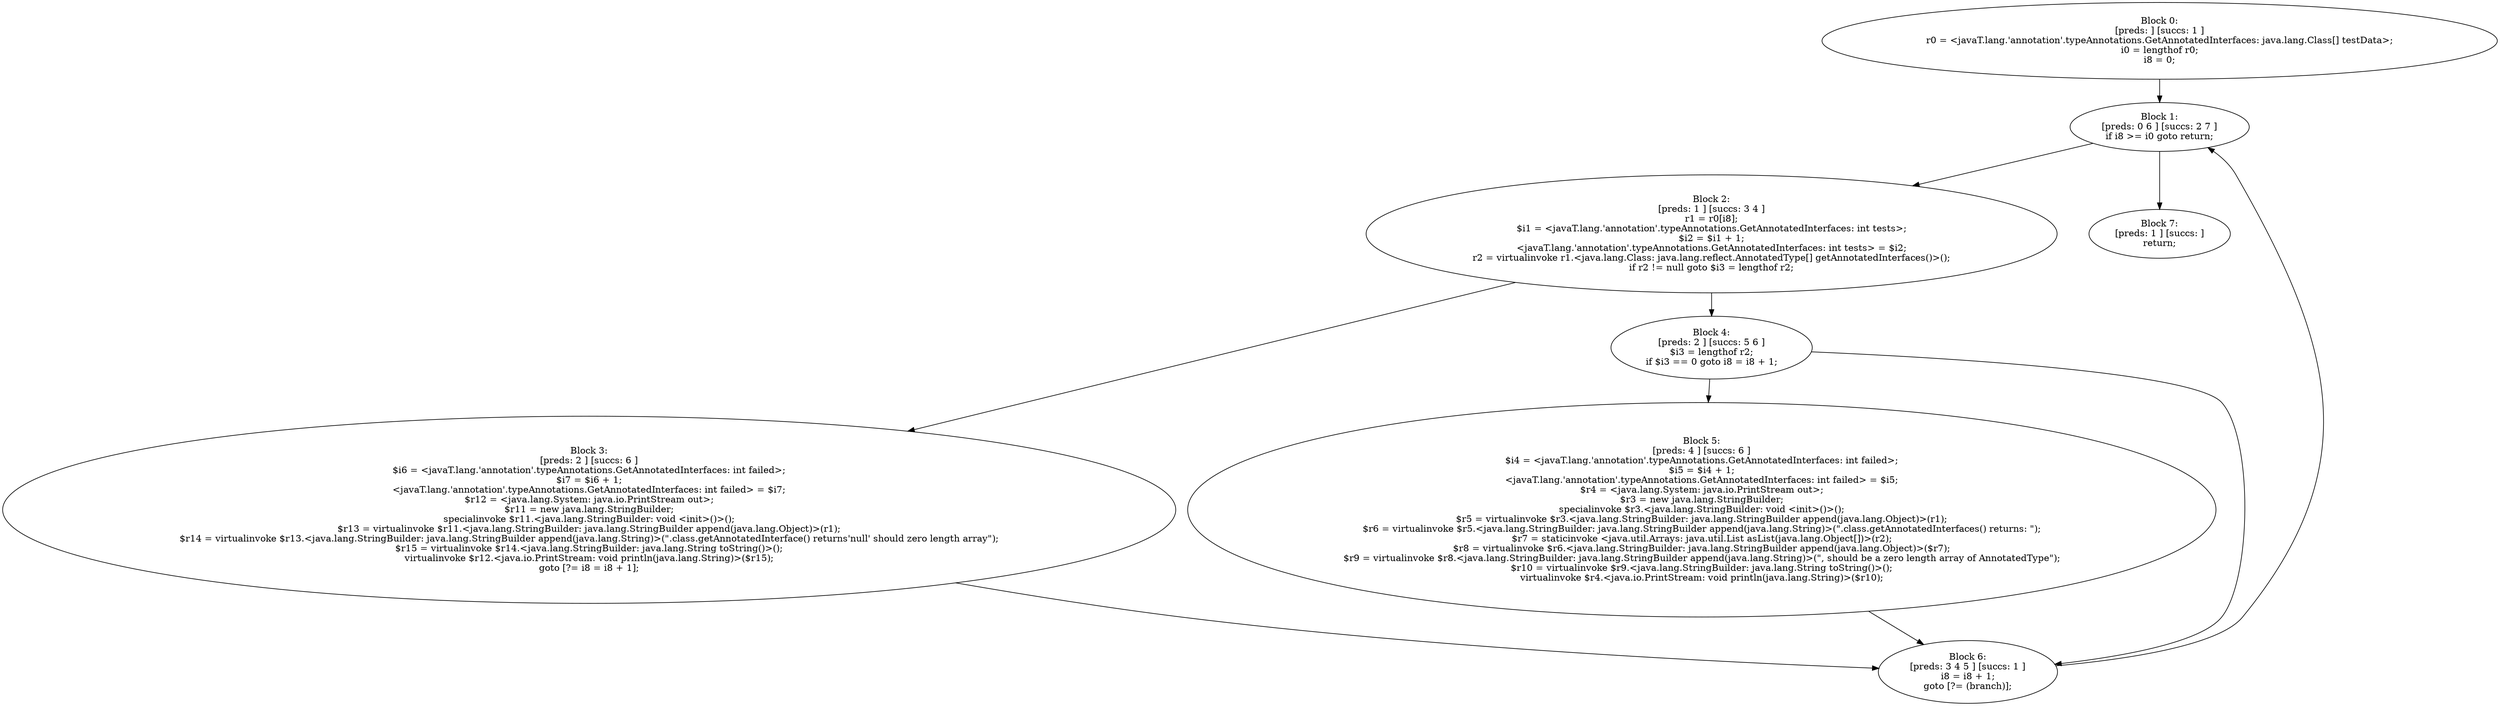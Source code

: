 digraph "unitGraph" {
    "Block 0:
[preds: ] [succs: 1 ]
r0 = <javaT.lang.'annotation'.typeAnnotations.GetAnnotatedInterfaces: java.lang.Class[] testData>;
i0 = lengthof r0;
i8 = 0;
"
    "Block 1:
[preds: 0 6 ] [succs: 2 7 ]
if i8 >= i0 goto return;
"
    "Block 2:
[preds: 1 ] [succs: 3 4 ]
r1 = r0[i8];
$i1 = <javaT.lang.'annotation'.typeAnnotations.GetAnnotatedInterfaces: int tests>;
$i2 = $i1 + 1;
<javaT.lang.'annotation'.typeAnnotations.GetAnnotatedInterfaces: int tests> = $i2;
r2 = virtualinvoke r1.<java.lang.Class: java.lang.reflect.AnnotatedType[] getAnnotatedInterfaces()>();
if r2 != null goto $i3 = lengthof r2;
"
    "Block 3:
[preds: 2 ] [succs: 6 ]
$i6 = <javaT.lang.'annotation'.typeAnnotations.GetAnnotatedInterfaces: int failed>;
$i7 = $i6 + 1;
<javaT.lang.'annotation'.typeAnnotations.GetAnnotatedInterfaces: int failed> = $i7;
$r12 = <java.lang.System: java.io.PrintStream out>;
$r11 = new java.lang.StringBuilder;
specialinvoke $r11.<java.lang.StringBuilder: void <init>()>();
$r13 = virtualinvoke $r11.<java.lang.StringBuilder: java.lang.StringBuilder append(java.lang.Object)>(r1);
$r14 = virtualinvoke $r13.<java.lang.StringBuilder: java.lang.StringBuilder append(java.lang.String)>(\".class.getAnnotatedInterface() returns\'null\' should zero length array\");
$r15 = virtualinvoke $r14.<java.lang.StringBuilder: java.lang.String toString()>();
virtualinvoke $r12.<java.io.PrintStream: void println(java.lang.String)>($r15);
goto [?= i8 = i8 + 1];
"
    "Block 4:
[preds: 2 ] [succs: 5 6 ]
$i3 = lengthof r2;
if $i3 == 0 goto i8 = i8 + 1;
"
    "Block 5:
[preds: 4 ] [succs: 6 ]
$i4 = <javaT.lang.'annotation'.typeAnnotations.GetAnnotatedInterfaces: int failed>;
$i5 = $i4 + 1;
<javaT.lang.'annotation'.typeAnnotations.GetAnnotatedInterfaces: int failed> = $i5;
$r4 = <java.lang.System: java.io.PrintStream out>;
$r3 = new java.lang.StringBuilder;
specialinvoke $r3.<java.lang.StringBuilder: void <init>()>();
$r5 = virtualinvoke $r3.<java.lang.StringBuilder: java.lang.StringBuilder append(java.lang.Object)>(r1);
$r6 = virtualinvoke $r5.<java.lang.StringBuilder: java.lang.StringBuilder append(java.lang.String)>(\".class.getAnnotatedInterfaces() returns: \");
$r7 = staticinvoke <java.util.Arrays: java.util.List asList(java.lang.Object[])>(r2);
$r8 = virtualinvoke $r6.<java.lang.StringBuilder: java.lang.StringBuilder append(java.lang.Object)>($r7);
$r9 = virtualinvoke $r8.<java.lang.StringBuilder: java.lang.StringBuilder append(java.lang.String)>(\", should be a zero length array of AnnotatedType\");
$r10 = virtualinvoke $r9.<java.lang.StringBuilder: java.lang.String toString()>();
virtualinvoke $r4.<java.io.PrintStream: void println(java.lang.String)>($r10);
"
    "Block 6:
[preds: 3 4 5 ] [succs: 1 ]
i8 = i8 + 1;
goto [?= (branch)];
"
    "Block 7:
[preds: 1 ] [succs: ]
return;
"
    "Block 0:
[preds: ] [succs: 1 ]
r0 = <javaT.lang.'annotation'.typeAnnotations.GetAnnotatedInterfaces: java.lang.Class[] testData>;
i0 = lengthof r0;
i8 = 0;
"->"Block 1:
[preds: 0 6 ] [succs: 2 7 ]
if i8 >= i0 goto return;
";
    "Block 1:
[preds: 0 6 ] [succs: 2 7 ]
if i8 >= i0 goto return;
"->"Block 2:
[preds: 1 ] [succs: 3 4 ]
r1 = r0[i8];
$i1 = <javaT.lang.'annotation'.typeAnnotations.GetAnnotatedInterfaces: int tests>;
$i2 = $i1 + 1;
<javaT.lang.'annotation'.typeAnnotations.GetAnnotatedInterfaces: int tests> = $i2;
r2 = virtualinvoke r1.<java.lang.Class: java.lang.reflect.AnnotatedType[] getAnnotatedInterfaces()>();
if r2 != null goto $i3 = lengthof r2;
";
    "Block 1:
[preds: 0 6 ] [succs: 2 7 ]
if i8 >= i0 goto return;
"->"Block 7:
[preds: 1 ] [succs: ]
return;
";
    "Block 2:
[preds: 1 ] [succs: 3 4 ]
r1 = r0[i8];
$i1 = <javaT.lang.'annotation'.typeAnnotations.GetAnnotatedInterfaces: int tests>;
$i2 = $i1 + 1;
<javaT.lang.'annotation'.typeAnnotations.GetAnnotatedInterfaces: int tests> = $i2;
r2 = virtualinvoke r1.<java.lang.Class: java.lang.reflect.AnnotatedType[] getAnnotatedInterfaces()>();
if r2 != null goto $i3 = lengthof r2;
"->"Block 3:
[preds: 2 ] [succs: 6 ]
$i6 = <javaT.lang.'annotation'.typeAnnotations.GetAnnotatedInterfaces: int failed>;
$i7 = $i6 + 1;
<javaT.lang.'annotation'.typeAnnotations.GetAnnotatedInterfaces: int failed> = $i7;
$r12 = <java.lang.System: java.io.PrintStream out>;
$r11 = new java.lang.StringBuilder;
specialinvoke $r11.<java.lang.StringBuilder: void <init>()>();
$r13 = virtualinvoke $r11.<java.lang.StringBuilder: java.lang.StringBuilder append(java.lang.Object)>(r1);
$r14 = virtualinvoke $r13.<java.lang.StringBuilder: java.lang.StringBuilder append(java.lang.String)>(\".class.getAnnotatedInterface() returns\'null\' should zero length array\");
$r15 = virtualinvoke $r14.<java.lang.StringBuilder: java.lang.String toString()>();
virtualinvoke $r12.<java.io.PrintStream: void println(java.lang.String)>($r15);
goto [?= i8 = i8 + 1];
";
    "Block 2:
[preds: 1 ] [succs: 3 4 ]
r1 = r0[i8];
$i1 = <javaT.lang.'annotation'.typeAnnotations.GetAnnotatedInterfaces: int tests>;
$i2 = $i1 + 1;
<javaT.lang.'annotation'.typeAnnotations.GetAnnotatedInterfaces: int tests> = $i2;
r2 = virtualinvoke r1.<java.lang.Class: java.lang.reflect.AnnotatedType[] getAnnotatedInterfaces()>();
if r2 != null goto $i3 = lengthof r2;
"->"Block 4:
[preds: 2 ] [succs: 5 6 ]
$i3 = lengthof r2;
if $i3 == 0 goto i8 = i8 + 1;
";
    "Block 3:
[preds: 2 ] [succs: 6 ]
$i6 = <javaT.lang.'annotation'.typeAnnotations.GetAnnotatedInterfaces: int failed>;
$i7 = $i6 + 1;
<javaT.lang.'annotation'.typeAnnotations.GetAnnotatedInterfaces: int failed> = $i7;
$r12 = <java.lang.System: java.io.PrintStream out>;
$r11 = new java.lang.StringBuilder;
specialinvoke $r11.<java.lang.StringBuilder: void <init>()>();
$r13 = virtualinvoke $r11.<java.lang.StringBuilder: java.lang.StringBuilder append(java.lang.Object)>(r1);
$r14 = virtualinvoke $r13.<java.lang.StringBuilder: java.lang.StringBuilder append(java.lang.String)>(\".class.getAnnotatedInterface() returns\'null\' should zero length array\");
$r15 = virtualinvoke $r14.<java.lang.StringBuilder: java.lang.String toString()>();
virtualinvoke $r12.<java.io.PrintStream: void println(java.lang.String)>($r15);
goto [?= i8 = i8 + 1];
"->"Block 6:
[preds: 3 4 5 ] [succs: 1 ]
i8 = i8 + 1;
goto [?= (branch)];
";
    "Block 4:
[preds: 2 ] [succs: 5 6 ]
$i3 = lengthof r2;
if $i3 == 0 goto i8 = i8 + 1;
"->"Block 5:
[preds: 4 ] [succs: 6 ]
$i4 = <javaT.lang.'annotation'.typeAnnotations.GetAnnotatedInterfaces: int failed>;
$i5 = $i4 + 1;
<javaT.lang.'annotation'.typeAnnotations.GetAnnotatedInterfaces: int failed> = $i5;
$r4 = <java.lang.System: java.io.PrintStream out>;
$r3 = new java.lang.StringBuilder;
specialinvoke $r3.<java.lang.StringBuilder: void <init>()>();
$r5 = virtualinvoke $r3.<java.lang.StringBuilder: java.lang.StringBuilder append(java.lang.Object)>(r1);
$r6 = virtualinvoke $r5.<java.lang.StringBuilder: java.lang.StringBuilder append(java.lang.String)>(\".class.getAnnotatedInterfaces() returns: \");
$r7 = staticinvoke <java.util.Arrays: java.util.List asList(java.lang.Object[])>(r2);
$r8 = virtualinvoke $r6.<java.lang.StringBuilder: java.lang.StringBuilder append(java.lang.Object)>($r7);
$r9 = virtualinvoke $r8.<java.lang.StringBuilder: java.lang.StringBuilder append(java.lang.String)>(\", should be a zero length array of AnnotatedType\");
$r10 = virtualinvoke $r9.<java.lang.StringBuilder: java.lang.String toString()>();
virtualinvoke $r4.<java.io.PrintStream: void println(java.lang.String)>($r10);
";
    "Block 4:
[preds: 2 ] [succs: 5 6 ]
$i3 = lengthof r2;
if $i3 == 0 goto i8 = i8 + 1;
"->"Block 6:
[preds: 3 4 5 ] [succs: 1 ]
i8 = i8 + 1;
goto [?= (branch)];
";
    "Block 5:
[preds: 4 ] [succs: 6 ]
$i4 = <javaT.lang.'annotation'.typeAnnotations.GetAnnotatedInterfaces: int failed>;
$i5 = $i4 + 1;
<javaT.lang.'annotation'.typeAnnotations.GetAnnotatedInterfaces: int failed> = $i5;
$r4 = <java.lang.System: java.io.PrintStream out>;
$r3 = new java.lang.StringBuilder;
specialinvoke $r3.<java.lang.StringBuilder: void <init>()>();
$r5 = virtualinvoke $r3.<java.lang.StringBuilder: java.lang.StringBuilder append(java.lang.Object)>(r1);
$r6 = virtualinvoke $r5.<java.lang.StringBuilder: java.lang.StringBuilder append(java.lang.String)>(\".class.getAnnotatedInterfaces() returns: \");
$r7 = staticinvoke <java.util.Arrays: java.util.List asList(java.lang.Object[])>(r2);
$r8 = virtualinvoke $r6.<java.lang.StringBuilder: java.lang.StringBuilder append(java.lang.Object)>($r7);
$r9 = virtualinvoke $r8.<java.lang.StringBuilder: java.lang.StringBuilder append(java.lang.String)>(\", should be a zero length array of AnnotatedType\");
$r10 = virtualinvoke $r9.<java.lang.StringBuilder: java.lang.String toString()>();
virtualinvoke $r4.<java.io.PrintStream: void println(java.lang.String)>($r10);
"->"Block 6:
[preds: 3 4 5 ] [succs: 1 ]
i8 = i8 + 1;
goto [?= (branch)];
";
    "Block 6:
[preds: 3 4 5 ] [succs: 1 ]
i8 = i8 + 1;
goto [?= (branch)];
"->"Block 1:
[preds: 0 6 ] [succs: 2 7 ]
if i8 >= i0 goto return;
";
}
